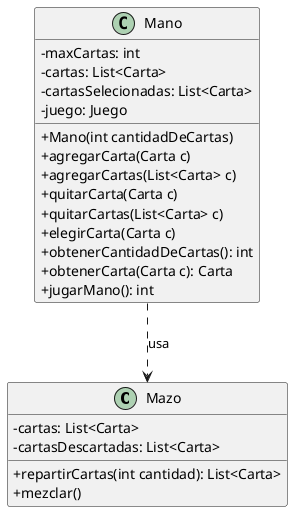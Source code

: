 @startuml ManoYMazo
skinparam classAttributeIconSize 0
class Mazo {
-cartas: List<Carta>
-cartasDescartadas: List<Carta>
+repartirCartas(int cantidad): List<Carta>
+mezclar()
}

class Mano {
-maxCartas: int
-cartas: List<Carta>
-cartasSelecionadas: List<Carta>
-juego: Juego
+Mano(int cantidadDeCartas)
+agregarCarta(Carta c)
+agregarCartas(List<Carta> c)
+quitarCarta(Carta c)
+quitarCartas(List<Carta> c)
+elegirCarta(Carta c)
+obtenerCantidadDeCartas(): int
+obtenerCarta(Carta c): Carta
+jugarMano(): int
}

Mano ..> Mazo: "usa"
@enduml